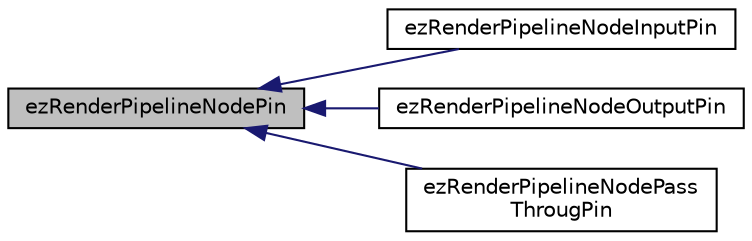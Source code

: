 digraph "ezRenderPipelineNodePin"
{
 // LATEX_PDF_SIZE
  edge [fontname="Helvetica",fontsize="10",labelfontname="Helvetica",labelfontsize="10"];
  node [fontname="Helvetica",fontsize="10",shape=record];
  rankdir="LR";
  Node1 [label="ezRenderPipelineNodePin",height=0.2,width=0.4,color="black", fillcolor="grey75", style="filled", fontcolor="black",tooltip=" "];
  Node1 -> Node2 [dir="back",color="midnightblue",fontsize="10",style="solid",fontname="Helvetica"];
  Node2 [label="ezRenderPipelineNodeInputPin",height=0.2,width=0.4,color="black", fillcolor="white", style="filled",URL="$d6/d2a/structez_render_pipeline_node_input_pin.htm",tooltip=" "];
  Node1 -> Node3 [dir="back",color="midnightblue",fontsize="10",style="solid",fontname="Helvetica"];
  Node3 [label="ezRenderPipelineNodeOutputPin",height=0.2,width=0.4,color="black", fillcolor="white", style="filled",URL="$d1/db0/structez_render_pipeline_node_output_pin.htm",tooltip=" "];
  Node1 -> Node4 [dir="back",color="midnightblue",fontsize="10",style="solid",fontname="Helvetica"];
  Node4 [label="ezRenderPipelineNodePass\lThrougPin",height=0.2,width=0.4,color="black", fillcolor="white", style="filled",URL="$db/dfa/structez_render_pipeline_node_pass_throug_pin.htm",tooltip=" "];
}
